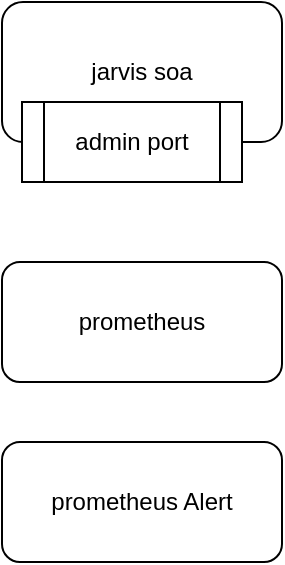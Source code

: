 <mxfile version="14.4.4" type="github">
  <diagram id="k6DoNazx9PnfbwAKResi" name="Page-1">
    <mxGraphModel dx="1422" dy="794" grid="1" gridSize="10" guides="1" tooltips="1" connect="1" arrows="1" fold="1" page="1" pageScale="1" pageWidth="827" pageHeight="1169" math="0" shadow="0">
      <root>
        <mxCell id="0" />
        <mxCell id="1" parent="0" />
        <mxCell id="E3SrIeCULbJYvBl_LrCa-1" value="prometheus" style="rounded=1;whiteSpace=wrap;html=1;" vertex="1" parent="1">
          <mxGeometry x="10" y="390" width="140" height="60" as="geometry" />
        </mxCell>
        <mxCell id="E3SrIeCULbJYvBl_LrCa-2" value="jarvis soa" style="rounded=1;whiteSpace=wrap;html=1;" vertex="1" parent="1">
          <mxGeometry x="10" y="260" width="140" height="70" as="geometry" />
        </mxCell>
        <mxCell id="E3SrIeCULbJYvBl_LrCa-3" value="admin port" style="shape=process;whiteSpace=wrap;html=1;backgroundOutline=1;" vertex="1" parent="1">
          <mxGeometry x="20" y="310" width="110" height="40" as="geometry" />
        </mxCell>
        <mxCell id="E3SrIeCULbJYvBl_LrCa-4" value="prometheus Alert" style="rounded=1;whiteSpace=wrap;html=1;" vertex="1" parent="1">
          <mxGeometry x="10" y="480" width="140" height="60" as="geometry" />
        </mxCell>
      </root>
    </mxGraphModel>
  </diagram>
</mxfile>
